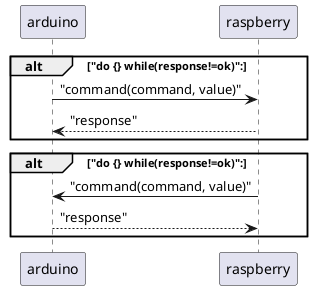 @startuml

alt "do {} while(response!=ok)":
    arduino -> raspberry : "command(command, value)"
    raspberry --> arduino : "response"
end

alt "do {} while(response!=ok)":
    raspberry -> arduino : "command(command, value)"
    arduino --> raspberry : "response"
end

@enduml